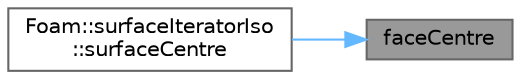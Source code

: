 digraph "faceCentre"
{
 // LATEX_PDF_SIZE
  bgcolor="transparent";
  edge [fontname=Helvetica,fontsize=10,labelfontname=Helvetica,labelfontsize=10];
  node [fontname=Helvetica,fontsize=10,shape=box,height=0.2,width=0.4];
  rankdir="RL";
  Node1 [id="Node000001",label="faceCentre",height=0.2,width=0.4,color="gray40", fillcolor="grey60", style="filled", fontcolor="black",tooltip=" "];
  Node1 -> Node2 [id="edge1_Node000001_Node000002",dir="back",color="steelblue1",style="solid",tooltip=" "];
  Node2 [id="Node000002",label="Foam::surfaceIteratorIso\l::surfaceCentre",height=0.2,width=0.4,color="grey40", fillcolor="white", style="filled",URL="$classFoam_1_1surfaceIteratorIso.html#a14f5853b8a7cc244b242d23e15afa858",tooltip=" "];
}
